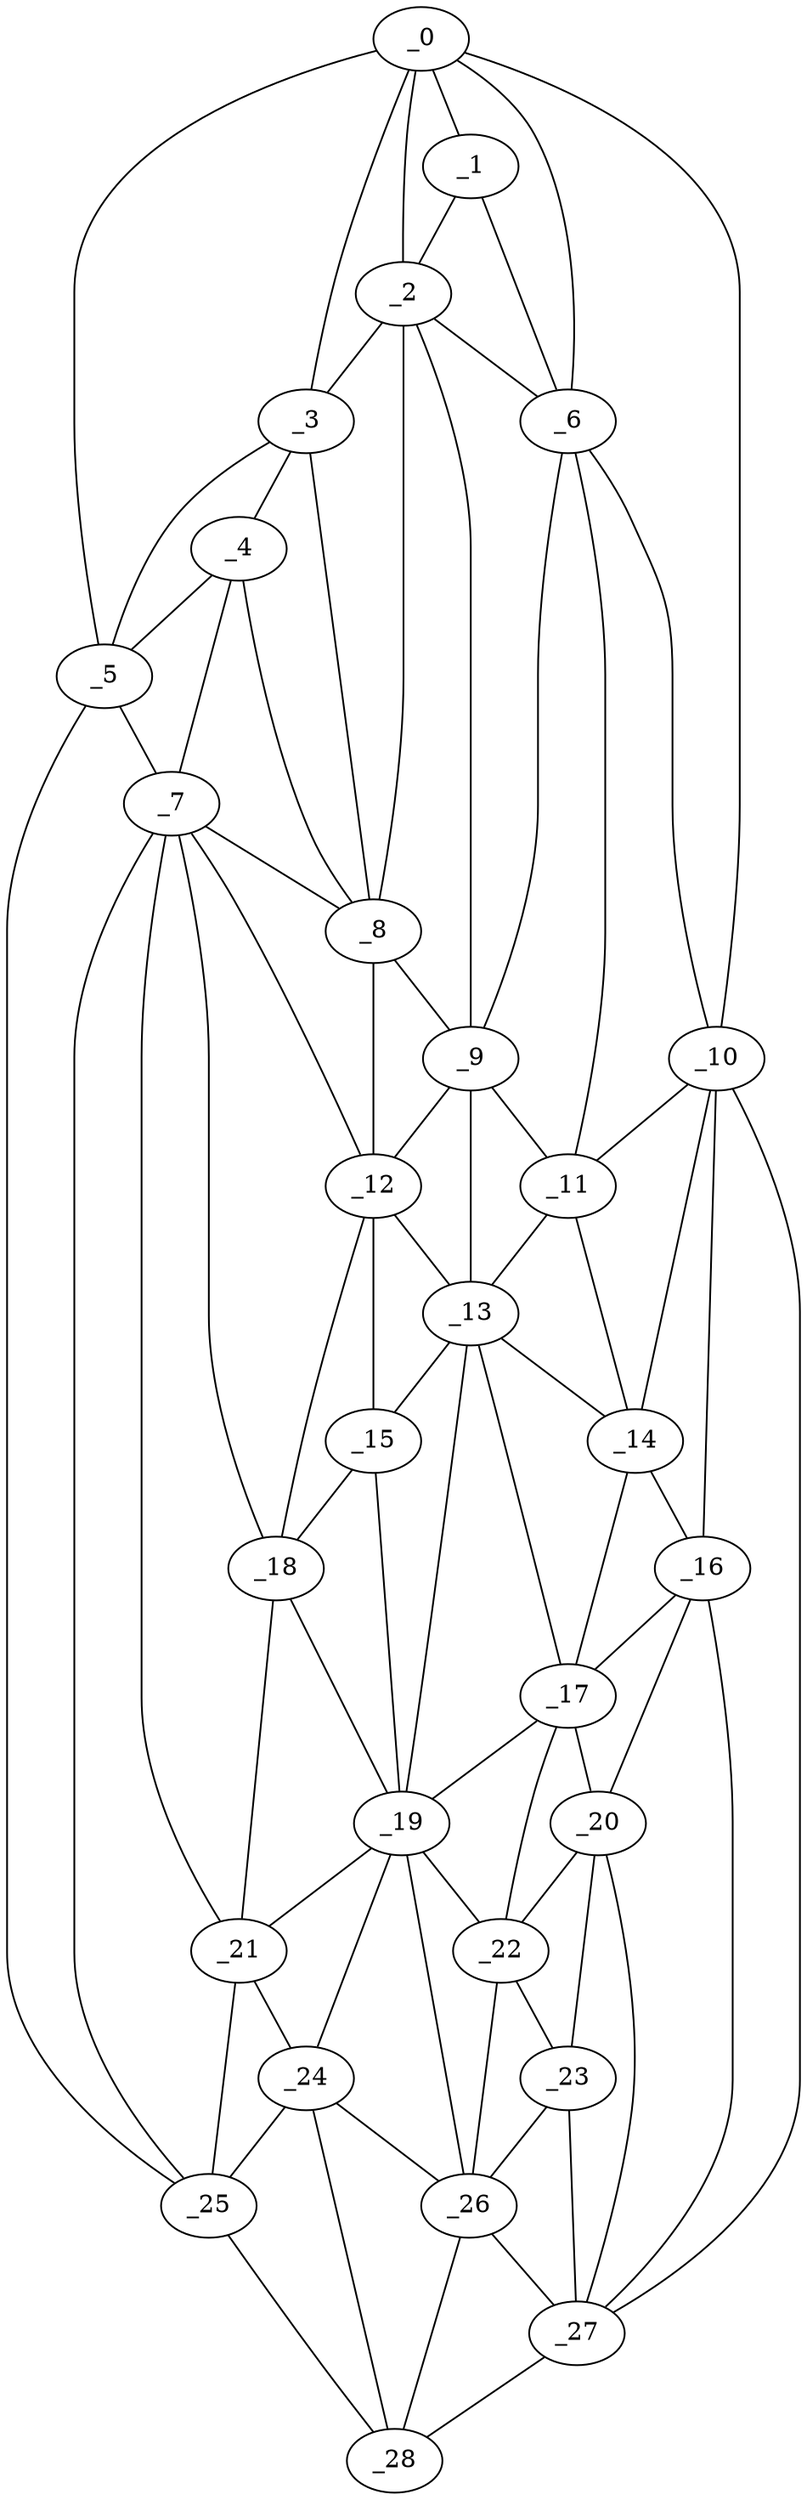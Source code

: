 graph "obj48__0.gxl" {
	_0	 [x=6,
		y=59];
	_1	 [x=18,
		y=58];
	_0 -- _1	 [valence=1];
	_2	 [x=21,
		y=54];
	_0 -- _2	 [valence=1];
	_3	 [x=38,
		y=27];
	_0 -- _3	 [valence=2];
	_5	 [x=44,
		y=16];
	_0 -- _5	 [valence=1];
	_6	 [x=50,
		y=79];
	_0 -- _6	 [valence=2];
	_10	 [x=55,
		y=93];
	_0 -- _10	 [valence=1];
	_1 -- _2	 [valence=2];
	_1 -- _6	 [valence=2];
	_2 -- _3	 [valence=2];
	_2 -- _6	 [valence=1];
	_8	 [x=54,
		y=53];
	_2 -- _8	 [valence=2];
	_9	 [x=55,
		y=72];
	_2 -- _9	 [valence=2];
	_4	 [x=42,
		y=23];
	_3 -- _4	 [valence=2];
	_3 -- _5	 [valence=2];
	_3 -- _8	 [valence=1];
	_4 -- _5	 [valence=1];
	_7	 [x=54,
		y=18];
	_4 -- _7	 [valence=2];
	_4 -- _8	 [valence=1];
	_5 -- _7	 [valence=1];
	_25	 [x=100,
		y=21];
	_5 -- _25	 [valence=1];
	_6 -- _9	 [valence=2];
	_6 -- _10	 [valence=2];
	_11	 [x=60,
		y=79];
	_6 -- _11	 [valence=1];
	_7 -- _8	 [valence=2];
	_12	 [x=63,
		y=53];
	_7 -- _12	 [valence=2];
	_18	 [x=76,
		y=52];
	_7 -- _18	 [valence=1];
	_21	 [x=86,
		y=50];
	_7 -- _21	 [valence=1];
	_7 -- _25	 [valence=2];
	_8 -- _9	 [valence=1];
	_8 -- _12	 [valence=1];
	_9 -- _11	 [valence=2];
	_9 -- _12	 [valence=1];
	_13	 [x=64,
		y=73];
	_9 -- _13	 [valence=2];
	_10 -- _11	 [valence=2];
	_14	 [x=64,
		y=82];
	_10 -- _14	 [valence=1];
	_16	 [x=71,
		y=95];
	_10 -- _16	 [valence=2];
	_27	 [x=106,
		y=111];
	_10 -- _27	 [valence=1];
	_11 -- _13	 [valence=2];
	_11 -- _14	 [valence=2];
	_12 -- _13	 [valence=2];
	_15	 [x=71,
		y=56];
	_12 -- _15	 [valence=2];
	_12 -- _18	 [valence=2];
	_13 -- _14	 [valence=2];
	_13 -- _15	 [valence=1];
	_17	 [x=72,
		y=81];
	_13 -- _17	 [valence=2];
	_19	 [x=80,
		y=59];
	_13 -- _19	 [valence=2];
	_14 -- _16	 [valence=2];
	_14 -- _17	 [valence=2];
	_15 -- _18	 [valence=1];
	_15 -- _19	 [valence=2];
	_16 -- _17	 [valence=2];
	_20	 [x=85,
		y=91];
	_16 -- _20	 [valence=2];
	_16 -- _27	 [valence=1];
	_17 -- _19	 [valence=2];
	_17 -- _20	 [valence=1];
	_22	 [x=88,
		y=78];
	_17 -- _22	 [valence=1];
	_18 -- _19	 [valence=1];
	_18 -- _21	 [valence=2];
	_19 -- _21	 [valence=2];
	_19 -- _22	 [valence=2];
	_24	 [x=94,
		y=52];
	_19 -- _24	 [valence=1];
	_26	 [x=100,
		y=75];
	_19 -- _26	 [valence=2];
	_20 -- _22	 [valence=2];
	_23	 [x=93,
		y=90];
	_20 -- _23	 [valence=2];
	_20 -- _27	 [valence=2];
	_21 -- _24	 [valence=1];
	_21 -- _25	 [valence=1];
	_22 -- _23	 [valence=1];
	_22 -- _26	 [valence=1];
	_23 -- _26	 [valence=1];
	_23 -- _27	 [valence=2];
	_24 -- _25	 [valence=1];
	_24 -- _26	 [valence=2];
	_28	 [x=126,
		y=53];
	_24 -- _28	 [valence=2];
	_25 -- _28	 [valence=1];
	_26 -- _27	 [valence=1];
	_26 -- _28	 [valence=1];
	_27 -- _28	 [valence=1];
}
